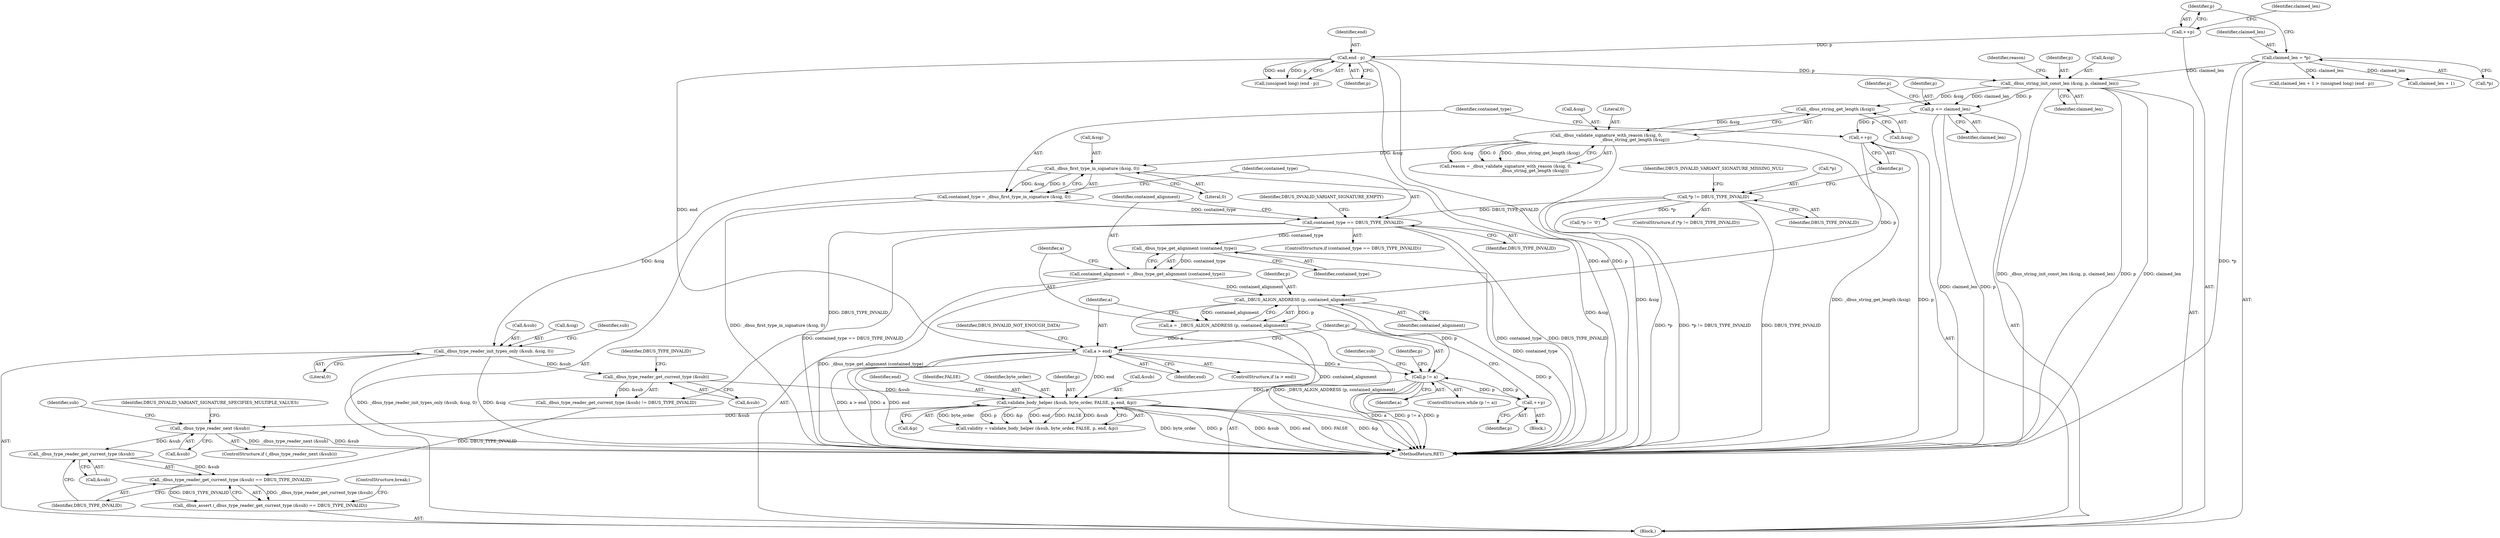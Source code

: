 digraph "0_dbus_7d65a3a6ed8815e34a99c680ac3869fde49dbbd4@API" {
"1000695" [label="(Call,_dbus_type_reader_next (&sub))"];
"1000679" [label="(Call,validate_body_helper (&sub, byte_order, FALSE, p, end, &p))"];
"1000673" [label="(Call,_dbus_type_reader_get_current_type (&sub))"];
"1000665" [label="(Call,_dbus_type_reader_init_types_only (&sub, &sig, 0))"];
"1000626" [label="(Call,_dbus_first_type_in_signature (&sig, 0))"];
"1000590" [label="(Call,_dbus_validate_signature_with_reason (&sig, 0,\n                                           _dbus_string_get_length (&sig)))"];
"1000594" [label="(Call,_dbus_string_get_length (&sig))"];
"1000583" [label="(Call,_dbus_string_init_const_len (&sig, p, claimed_len))"];
"1000578" [label="(Call,end - p)"];
"1000569" [label="(Call,++p)"];
"1000565" [label="(Call,claimed_len = *p)"];
"1000652" [label="(Call,p != a)"];
"1000642" [label="(Call,_DBUS_ALIGN_ADDRESS (p, contained_alignment))"];
"1000622" [label="(Call,++p)"];
"1000612" [label="(Call,p += claimed_len)"];
"1000636" [label="(Call,contained_alignment = _dbus_type_get_alignment (contained_type))"];
"1000638" [label="(Call,_dbus_type_get_alignment (contained_type))"];
"1000631" [label="(Call,contained_type == DBUS_TYPE_INVALID)"];
"1000624" [label="(Call,contained_type = _dbus_first_type_in_signature (&sig, 0))"];
"1000616" [label="(Call,*p != DBUS_TYPE_INVALID)"];
"1000663" [label="(Call,++p)"];
"1000646" [label="(Call,a > end)"];
"1000640" [label="(Call,a = _DBUS_ALIGN_ADDRESS (p, contained_alignment))"];
"1000702" [label="(Call,_dbus_type_reader_get_current_type (&sub))"];
"1000701" [label="(Call,_dbus_type_reader_get_current_type (&sub) == DBUS_TYPE_INVALID)"];
"1000700" [label="(Call,_dbus_assert (_dbus_type_reader_get_current_type (&sub) == DBUS_TYPE_INVALID))"];
"1000572" [label="(Call,claimed_len + 1 > (unsigned long) (end - p))"];
"1000646" [label="(Call,a > end)"];
"1000618" [label="(Identifier,p)"];
"1000652" [label="(Call,p != a)"];
"1000696" [label="(Call,&sub)"];
"1000695" [label="(Call,_dbus_type_reader_next (&sub))"];
"1000636" [label="(Call,contained_alignment = _dbus_type_get_alignment (contained_type))"];
"1000591" [label="(Call,&sig)"];
"1000664" [label="(Identifier,p)"];
"1000573" [label="(Call,claimed_len + 1)"];
"1000635" [label="(Identifier,DBUS_INVALID_VARIANT_SIGNATURE_EMPTY)"];
"1000587" [label="(Identifier,claimed_len)"];
"1000578" [label="(Call,end - p)"];
"1000639" [label="(Identifier,contained_type)"];
"1000647" [label="(Identifier,a)"];
"1000675" [label="(Identifier,sub)"];
"1000685" [label="(Identifier,end)"];
"1000637" [label="(Identifier,contained_alignment)"];
"1000683" [label="(Identifier,FALSE)"];
"1000617" [label="(Call,*p)"];
"1000595" [label="(Call,&sig)"];
"1000593" [label="(Literal,0)"];
"1000700" [label="(Call,_dbus_assert (_dbus_type_reader_get_current_type (&sub) == DBUS_TYPE_INVALID))"];
"1000653" [label="(Identifier,p)"];
"1000626" [label="(Call,_dbus_first_type_in_signature (&sig, 0))"];
"1000650" [label="(Identifier,DBUS_INVALID_NOT_ENOUGH_DATA)"];
"1000672" [label="(Call,_dbus_type_reader_get_current_type (&sub) != DBUS_TYPE_INVALID)"];
"1000631" [label="(Call,contained_type == DBUS_TYPE_INVALID)"];
"1000557" [label="(Block,)"];
"1000588" [label="(Call,reason = _dbus_validate_signature_with_reason (&sig, 0,\n                                           _dbus_string_get_length (&sig)))"];
"1000619" [label="(Identifier,DBUS_TYPE_INVALID)"];
"1000702" [label="(Call,_dbus_type_reader_get_current_type (&sub))"];
"1000642" [label="(Call,_DBUS_ALIGN_ADDRESS (p, contained_alignment))"];
"1000614" [label="(Identifier,claimed_len)"];
"1000682" [label="(Identifier,byte_order)"];
"1000644" [label="(Identifier,contained_alignment)"];
"1000703" [label="(Call,&sub)"];
"1000670" [label="(Literal,0)"];
"1000624" [label="(Call,contained_type = _dbus_first_type_in_signature (&sig, 0))"];
"1000677" [label="(Call,validity = validate_body_helper (&sub, byte_order, FALSE, p, end, &p))"];
"1000648" [label="(Identifier,end)"];
"1000586" [label="(Identifier,p)"];
"1000622" [label="(Call,++p)"];
"1000666" [label="(Call,&sub)"];
"1000629" [label="(Literal,0)"];
"1000574" [label="(Identifier,claimed_len)"];
"1000621" [label="(Identifier,DBUS_INVALID_VARIANT_SIGNATURE_MISSING_NUL)"];
"1000567" [label="(Call,*p)"];
"1000706" [label="(ControlStructure,break;)"];
"1000699" [label="(Identifier,DBUS_INVALID_VARIANT_SIGNATURE_SPECIFIES_MULTIPLE_VALUES)"];
"1000613" [label="(Identifier,p)"];
"1000623" [label="(Identifier,p)"];
"1000655" [label="(Block,)"];
"1000679" [label="(Call,validate_body_helper (&sub, byte_order, FALSE, p, end, &p))"];
"1000665" [label="(Call,_dbus_type_reader_init_types_only (&sub, &sig, 0))"];
"1000704" [label="(Identifier,sub)"];
"1000684" [label="(Identifier,p)"];
"1000657" [label="(Call,*p != '\0')"];
"1000705" [label="(Identifier,DBUS_TYPE_INVALID)"];
"1000663" [label="(Call,++p)"];
"1000686" [label="(Call,&p)"];
"1000579" [label="(Identifier,end)"];
"1000680" [label="(Call,&sub)"];
"1000612" [label="(Call,p += claimed_len)"];
"1000569" [label="(Call,++p)"];
"1000667" [label="(Identifier,sub)"];
"1000674" [label="(Call,&sub)"];
"1000633" [label="(Identifier,DBUS_TYPE_INVALID)"];
"1000570" [label="(Identifier,p)"];
"1000643" [label="(Identifier,p)"];
"1000576" [label="(Call,(unsigned long) (end - p))"];
"1000584" [label="(Call,&sig)"];
"1000627" [label="(Call,&sig)"];
"1000565" [label="(Call,claimed_len = *p)"];
"1000694" [label="(ControlStructure,if (_dbus_type_reader_next (&sub)))"];
"1000701" [label="(Call,_dbus_type_reader_get_current_type (&sub) == DBUS_TYPE_INVALID)"];
"1000616" [label="(Call,*p != DBUS_TYPE_INVALID)"];
"1000589" [label="(Identifier,reason)"];
"1000638" [label="(Call,_dbus_type_get_alignment (contained_type))"];
"1000632" [label="(Identifier,contained_type)"];
"1000630" [label="(ControlStructure,if (contained_type == DBUS_TYPE_INVALID))"];
"1000659" [label="(Identifier,p)"];
"1000676" [label="(Identifier,DBUS_TYPE_INVALID)"];
"1000580" [label="(Identifier,p)"];
"1000645" [label="(ControlStructure,if (a > end))"];
"1000654" [label="(Identifier,a)"];
"1000625" [label="(Identifier,contained_type)"];
"1000651" [label="(ControlStructure,while (p != a))"];
"1000673" [label="(Call,_dbus_type_reader_get_current_type (&sub))"];
"1000566" [label="(Identifier,claimed_len)"];
"1000668" [label="(Call,&sig)"];
"1000640" [label="(Call,a = _DBUS_ALIGN_ADDRESS (p, contained_alignment))"];
"1000615" [label="(ControlStructure,if (*p != DBUS_TYPE_INVALID))"];
"1000770" [label="(MethodReturn,RET)"];
"1000583" [label="(Call,_dbus_string_init_const_len (&sig, p, claimed_len))"];
"1000590" [label="(Call,_dbus_validate_signature_with_reason (&sig, 0,\n                                           _dbus_string_get_length (&sig)))"];
"1000641" [label="(Identifier,a)"];
"1000594" [label="(Call,_dbus_string_get_length (&sig))"];
"1000695" -> "1000694"  [label="AST: "];
"1000695" -> "1000696"  [label="CFG: "];
"1000696" -> "1000695"  [label="AST: "];
"1000699" -> "1000695"  [label="CFG: "];
"1000704" -> "1000695"  [label="CFG: "];
"1000695" -> "1000770"  [label="DDG: _dbus_type_reader_next (&sub)"];
"1000695" -> "1000770"  [label="DDG: &sub"];
"1000679" -> "1000695"  [label="DDG: &sub"];
"1000695" -> "1000702"  [label="DDG: &sub"];
"1000679" -> "1000677"  [label="AST: "];
"1000679" -> "1000686"  [label="CFG: "];
"1000680" -> "1000679"  [label="AST: "];
"1000682" -> "1000679"  [label="AST: "];
"1000683" -> "1000679"  [label="AST: "];
"1000684" -> "1000679"  [label="AST: "];
"1000685" -> "1000679"  [label="AST: "];
"1000686" -> "1000679"  [label="AST: "];
"1000677" -> "1000679"  [label="CFG: "];
"1000679" -> "1000770"  [label="DDG: byte_order"];
"1000679" -> "1000770"  [label="DDG: p"];
"1000679" -> "1000770"  [label="DDG: &sub"];
"1000679" -> "1000770"  [label="DDG: end"];
"1000679" -> "1000770"  [label="DDG: FALSE"];
"1000679" -> "1000770"  [label="DDG: &p"];
"1000679" -> "1000677"  [label="DDG: byte_order"];
"1000679" -> "1000677"  [label="DDG: p"];
"1000679" -> "1000677"  [label="DDG: &p"];
"1000679" -> "1000677"  [label="DDG: end"];
"1000679" -> "1000677"  [label="DDG: FALSE"];
"1000679" -> "1000677"  [label="DDG: &sub"];
"1000673" -> "1000679"  [label="DDG: &sub"];
"1000652" -> "1000679"  [label="DDG: p"];
"1000646" -> "1000679"  [label="DDG: end"];
"1000673" -> "1000672"  [label="AST: "];
"1000673" -> "1000674"  [label="CFG: "];
"1000674" -> "1000673"  [label="AST: "];
"1000676" -> "1000673"  [label="CFG: "];
"1000673" -> "1000672"  [label="DDG: &sub"];
"1000665" -> "1000673"  [label="DDG: &sub"];
"1000665" -> "1000557"  [label="AST: "];
"1000665" -> "1000670"  [label="CFG: "];
"1000666" -> "1000665"  [label="AST: "];
"1000668" -> "1000665"  [label="AST: "];
"1000670" -> "1000665"  [label="AST: "];
"1000675" -> "1000665"  [label="CFG: "];
"1000665" -> "1000770"  [label="DDG: &sig"];
"1000665" -> "1000770"  [label="DDG: _dbus_type_reader_init_types_only (&sub, &sig, 0)"];
"1000626" -> "1000665"  [label="DDG: &sig"];
"1000626" -> "1000624"  [label="AST: "];
"1000626" -> "1000629"  [label="CFG: "];
"1000627" -> "1000626"  [label="AST: "];
"1000629" -> "1000626"  [label="AST: "];
"1000624" -> "1000626"  [label="CFG: "];
"1000626" -> "1000770"  [label="DDG: &sig"];
"1000626" -> "1000624"  [label="DDG: &sig"];
"1000626" -> "1000624"  [label="DDG: 0"];
"1000590" -> "1000626"  [label="DDG: &sig"];
"1000590" -> "1000588"  [label="AST: "];
"1000590" -> "1000594"  [label="CFG: "];
"1000591" -> "1000590"  [label="AST: "];
"1000593" -> "1000590"  [label="AST: "];
"1000594" -> "1000590"  [label="AST: "];
"1000588" -> "1000590"  [label="CFG: "];
"1000590" -> "1000770"  [label="DDG: &sig"];
"1000590" -> "1000770"  [label="DDG: _dbus_string_get_length (&sig)"];
"1000590" -> "1000588"  [label="DDG: &sig"];
"1000590" -> "1000588"  [label="DDG: 0"];
"1000590" -> "1000588"  [label="DDG: _dbus_string_get_length (&sig)"];
"1000594" -> "1000590"  [label="DDG: &sig"];
"1000594" -> "1000595"  [label="CFG: "];
"1000595" -> "1000594"  [label="AST: "];
"1000583" -> "1000594"  [label="DDG: &sig"];
"1000583" -> "1000557"  [label="AST: "];
"1000583" -> "1000587"  [label="CFG: "];
"1000584" -> "1000583"  [label="AST: "];
"1000586" -> "1000583"  [label="AST: "];
"1000587" -> "1000583"  [label="AST: "];
"1000589" -> "1000583"  [label="CFG: "];
"1000583" -> "1000770"  [label="DDG: _dbus_string_init_const_len (&sig, p, claimed_len)"];
"1000583" -> "1000770"  [label="DDG: p"];
"1000583" -> "1000770"  [label="DDG: claimed_len"];
"1000578" -> "1000583"  [label="DDG: p"];
"1000565" -> "1000583"  [label="DDG: claimed_len"];
"1000583" -> "1000612"  [label="DDG: claimed_len"];
"1000583" -> "1000612"  [label="DDG: p"];
"1000578" -> "1000576"  [label="AST: "];
"1000578" -> "1000580"  [label="CFG: "];
"1000579" -> "1000578"  [label="AST: "];
"1000580" -> "1000578"  [label="AST: "];
"1000576" -> "1000578"  [label="CFG: "];
"1000578" -> "1000770"  [label="DDG: end"];
"1000578" -> "1000770"  [label="DDG: p"];
"1000578" -> "1000576"  [label="DDG: end"];
"1000578" -> "1000576"  [label="DDG: p"];
"1000569" -> "1000578"  [label="DDG: p"];
"1000578" -> "1000646"  [label="DDG: end"];
"1000569" -> "1000557"  [label="AST: "];
"1000569" -> "1000570"  [label="CFG: "];
"1000570" -> "1000569"  [label="AST: "];
"1000574" -> "1000569"  [label="CFG: "];
"1000565" -> "1000557"  [label="AST: "];
"1000565" -> "1000567"  [label="CFG: "];
"1000566" -> "1000565"  [label="AST: "];
"1000567" -> "1000565"  [label="AST: "];
"1000570" -> "1000565"  [label="CFG: "];
"1000565" -> "1000770"  [label="DDG: *p"];
"1000565" -> "1000572"  [label="DDG: claimed_len"];
"1000565" -> "1000573"  [label="DDG: claimed_len"];
"1000652" -> "1000651"  [label="AST: "];
"1000652" -> "1000654"  [label="CFG: "];
"1000653" -> "1000652"  [label="AST: "];
"1000654" -> "1000652"  [label="AST: "];
"1000659" -> "1000652"  [label="CFG: "];
"1000667" -> "1000652"  [label="CFG: "];
"1000652" -> "1000770"  [label="DDG: p != a"];
"1000652" -> "1000770"  [label="DDG: p"];
"1000652" -> "1000770"  [label="DDG: a"];
"1000642" -> "1000652"  [label="DDG: p"];
"1000663" -> "1000652"  [label="DDG: p"];
"1000646" -> "1000652"  [label="DDG: a"];
"1000652" -> "1000663"  [label="DDG: p"];
"1000642" -> "1000640"  [label="AST: "];
"1000642" -> "1000644"  [label="CFG: "];
"1000643" -> "1000642"  [label="AST: "];
"1000644" -> "1000642"  [label="AST: "];
"1000640" -> "1000642"  [label="CFG: "];
"1000642" -> "1000770"  [label="DDG: p"];
"1000642" -> "1000770"  [label="DDG: contained_alignment"];
"1000642" -> "1000640"  [label="DDG: p"];
"1000642" -> "1000640"  [label="DDG: contained_alignment"];
"1000622" -> "1000642"  [label="DDG: p"];
"1000636" -> "1000642"  [label="DDG: contained_alignment"];
"1000622" -> "1000557"  [label="AST: "];
"1000622" -> "1000623"  [label="CFG: "];
"1000623" -> "1000622"  [label="AST: "];
"1000625" -> "1000622"  [label="CFG: "];
"1000622" -> "1000770"  [label="DDG: p"];
"1000612" -> "1000622"  [label="DDG: p"];
"1000612" -> "1000557"  [label="AST: "];
"1000612" -> "1000614"  [label="CFG: "];
"1000613" -> "1000612"  [label="AST: "];
"1000614" -> "1000612"  [label="AST: "];
"1000618" -> "1000612"  [label="CFG: "];
"1000612" -> "1000770"  [label="DDG: claimed_len"];
"1000612" -> "1000770"  [label="DDG: p"];
"1000636" -> "1000557"  [label="AST: "];
"1000636" -> "1000638"  [label="CFG: "];
"1000637" -> "1000636"  [label="AST: "];
"1000638" -> "1000636"  [label="AST: "];
"1000641" -> "1000636"  [label="CFG: "];
"1000636" -> "1000770"  [label="DDG: _dbus_type_get_alignment (contained_type)"];
"1000638" -> "1000636"  [label="DDG: contained_type"];
"1000638" -> "1000639"  [label="CFG: "];
"1000639" -> "1000638"  [label="AST: "];
"1000638" -> "1000770"  [label="DDG: contained_type"];
"1000631" -> "1000638"  [label="DDG: contained_type"];
"1000631" -> "1000630"  [label="AST: "];
"1000631" -> "1000633"  [label="CFG: "];
"1000632" -> "1000631"  [label="AST: "];
"1000633" -> "1000631"  [label="AST: "];
"1000635" -> "1000631"  [label="CFG: "];
"1000637" -> "1000631"  [label="CFG: "];
"1000631" -> "1000770"  [label="DDG: contained_type"];
"1000631" -> "1000770"  [label="DDG: DBUS_TYPE_INVALID"];
"1000631" -> "1000770"  [label="DDG: contained_type == DBUS_TYPE_INVALID"];
"1000624" -> "1000631"  [label="DDG: contained_type"];
"1000616" -> "1000631"  [label="DDG: DBUS_TYPE_INVALID"];
"1000631" -> "1000672"  [label="DDG: DBUS_TYPE_INVALID"];
"1000624" -> "1000557"  [label="AST: "];
"1000625" -> "1000624"  [label="AST: "];
"1000632" -> "1000624"  [label="CFG: "];
"1000624" -> "1000770"  [label="DDG: _dbus_first_type_in_signature (&sig, 0)"];
"1000616" -> "1000615"  [label="AST: "];
"1000616" -> "1000619"  [label="CFG: "];
"1000617" -> "1000616"  [label="AST: "];
"1000619" -> "1000616"  [label="AST: "];
"1000621" -> "1000616"  [label="CFG: "];
"1000623" -> "1000616"  [label="CFG: "];
"1000616" -> "1000770"  [label="DDG: *p"];
"1000616" -> "1000770"  [label="DDG: *p != DBUS_TYPE_INVALID"];
"1000616" -> "1000770"  [label="DDG: DBUS_TYPE_INVALID"];
"1000616" -> "1000657"  [label="DDG: *p"];
"1000663" -> "1000655"  [label="AST: "];
"1000663" -> "1000664"  [label="CFG: "];
"1000664" -> "1000663"  [label="AST: "];
"1000653" -> "1000663"  [label="CFG: "];
"1000646" -> "1000645"  [label="AST: "];
"1000646" -> "1000648"  [label="CFG: "];
"1000647" -> "1000646"  [label="AST: "];
"1000648" -> "1000646"  [label="AST: "];
"1000650" -> "1000646"  [label="CFG: "];
"1000653" -> "1000646"  [label="CFG: "];
"1000646" -> "1000770"  [label="DDG: a > end"];
"1000646" -> "1000770"  [label="DDG: a"];
"1000646" -> "1000770"  [label="DDG: end"];
"1000640" -> "1000646"  [label="DDG: a"];
"1000640" -> "1000557"  [label="AST: "];
"1000641" -> "1000640"  [label="AST: "];
"1000647" -> "1000640"  [label="CFG: "];
"1000640" -> "1000770"  [label="DDG: _DBUS_ALIGN_ADDRESS (p, contained_alignment)"];
"1000702" -> "1000701"  [label="AST: "];
"1000702" -> "1000703"  [label="CFG: "];
"1000703" -> "1000702"  [label="AST: "];
"1000705" -> "1000702"  [label="CFG: "];
"1000702" -> "1000701"  [label="DDG: &sub"];
"1000701" -> "1000700"  [label="AST: "];
"1000701" -> "1000705"  [label="CFG: "];
"1000705" -> "1000701"  [label="AST: "];
"1000700" -> "1000701"  [label="CFG: "];
"1000701" -> "1000700"  [label="DDG: _dbus_type_reader_get_current_type (&sub)"];
"1000701" -> "1000700"  [label="DDG: DBUS_TYPE_INVALID"];
"1000672" -> "1000701"  [label="DDG: DBUS_TYPE_INVALID"];
"1000700" -> "1000557"  [label="AST: "];
"1000706" -> "1000700"  [label="CFG: "];
}
